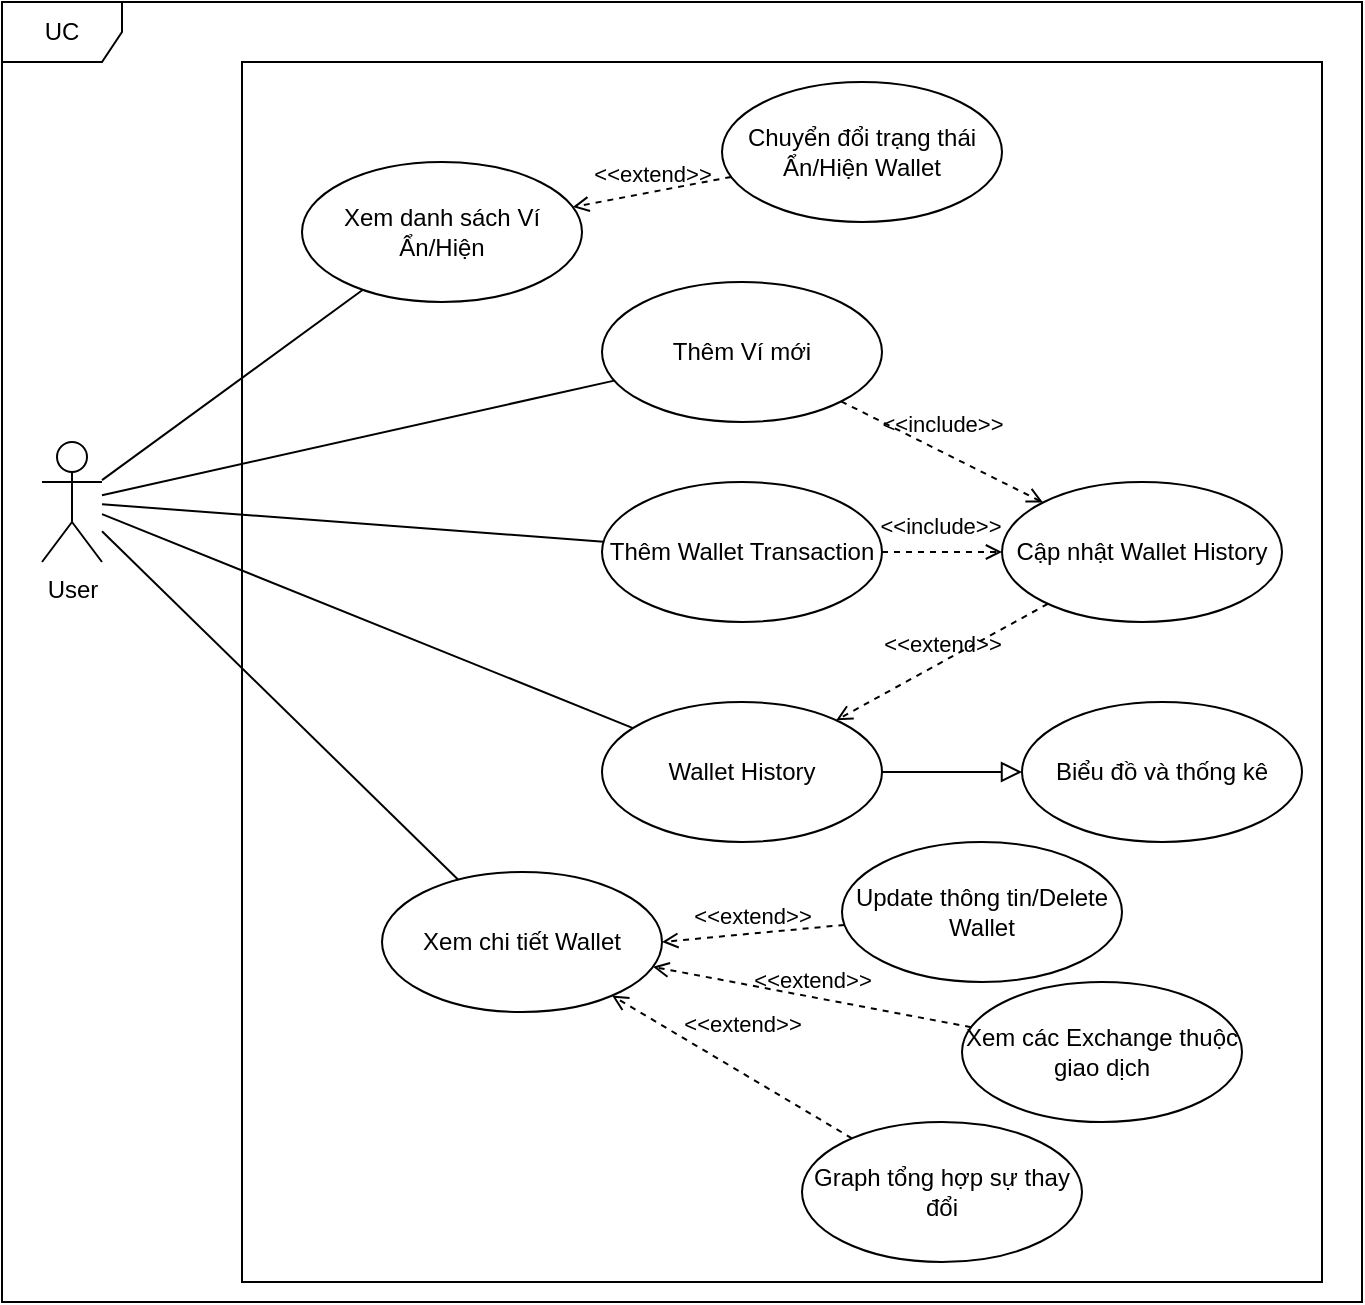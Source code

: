 <mxfile version="24.5.5" type="device">
  <diagram name="Trang-1" id="vR_K7v93OlYOnZWCah8B">
    <mxGraphModel dx="1034" dy="412" grid="1" gridSize="10" guides="1" tooltips="1" connect="1" arrows="1" fold="1" page="1" pageScale="1" pageWidth="827" pageHeight="1169" math="0" shadow="0">
      <root>
        <mxCell id="0" />
        <mxCell id="1" parent="0" />
        <mxCell id="Ptj-cmxPcZAjgkkuAYe0-1" value="" style="rounded=0;whiteSpace=wrap;html=1;" parent="1" vertex="1">
          <mxGeometry x="250" y="110" width="540" height="610" as="geometry" />
        </mxCell>
        <mxCell id="3OmY0LyoEJD2S5VbpKiA-1" value="User" style="shape=umlActor;verticalLabelPosition=bottom;verticalAlign=top;html=1;outlineConnect=0;" parent="1" vertex="1">
          <mxGeometry x="150" y="300" width="30" height="60" as="geometry" />
        </mxCell>
        <mxCell id="3OmY0LyoEJD2S5VbpKiA-4" value="Thêm Ví mới" style="ellipse;whiteSpace=wrap;html=1;" parent="1" vertex="1">
          <mxGeometry x="430" y="220" width="140" height="70" as="geometry" />
        </mxCell>
        <mxCell id="3OmY0LyoEJD2S5VbpKiA-5" value="Thêm Wallet Transaction" style="ellipse;whiteSpace=wrap;html=1;" parent="1" vertex="1">
          <mxGeometry x="430" y="320" width="140" height="70" as="geometry" />
        </mxCell>
        <mxCell id="3OmY0LyoEJD2S5VbpKiA-6" value="Wallet History" style="ellipse;whiteSpace=wrap;html=1;" parent="1" vertex="1">
          <mxGeometry x="430" y="430" width="140" height="70" as="geometry" />
        </mxCell>
        <mxCell id="3OmY0LyoEJD2S5VbpKiA-7" value="" style="endArrow=none;html=1;rounded=0;" parent="1" source="3OmY0LyoEJD2S5VbpKiA-1" target="3OmY0LyoEJD2S5VbpKiA-5" edge="1">
          <mxGeometry width="50" height="50" relative="1" as="geometry">
            <mxPoint x="210" y="464" as="sourcePoint" />
            <mxPoint x="364" y="320" as="targetPoint" />
          </mxGeometry>
        </mxCell>
        <mxCell id="3OmY0LyoEJD2S5VbpKiA-8" value="" style="endArrow=none;html=1;rounded=0;" parent="1" source="3OmY0LyoEJD2S5VbpKiA-1" target="3OmY0LyoEJD2S5VbpKiA-6" edge="1">
          <mxGeometry width="50" height="50" relative="1" as="geometry">
            <mxPoint x="190" y="341" as="sourcePoint" />
            <mxPoint x="441" y="360" as="targetPoint" />
          </mxGeometry>
        </mxCell>
        <mxCell id="3OmY0LyoEJD2S5VbpKiA-9" value="" style="endArrow=none;html=1;rounded=0;" parent="1" source="3OmY0LyoEJD2S5VbpKiA-1" target="3OmY0LyoEJD2S5VbpKiA-4" edge="1">
          <mxGeometry width="50" height="50" relative="1" as="geometry">
            <mxPoint x="200" y="351" as="sourcePoint" />
            <mxPoint x="451" y="370" as="targetPoint" />
          </mxGeometry>
        </mxCell>
        <mxCell id="3OmY0LyoEJD2S5VbpKiA-10" value="Cập nhật Wallet History" style="ellipse;whiteSpace=wrap;html=1;" parent="1" vertex="1">
          <mxGeometry x="630" y="320" width="140" height="70" as="geometry" />
        </mxCell>
        <mxCell id="3OmY0LyoEJD2S5VbpKiA-11" value="&amp;lt;&amp;lt;include&amp;gt;&amp;gt;" style="html=1;verticalAlign=bottom;labelBackgroundColor=none;endArrow=open;endFill=0;dashed=1;rounded=0;" parent="1" source="3OmY0LyoEJD2S5VbpKiA-4" target="3OmY0LyoEJD2S5VbpKiA-10" edge="1">
          <mxGeometry x="-0.04" y="4" width="160" relative="1" as="geometry">
            <mxPoint x="340" y="390" as="sourcePoint" />
            <mxPoint x="500" y="390" as="targetPoint" />
            <mxPoint as="offset" />
          </mxGeometry>
        </mxCell>
        <mxCell id="3OmY0LyoEJD2S5VbpKiA-12" value="&amp;lt;&amp;lt;include&amp;gt;&amp;gt;" style="html=1;verticalAlign=bottom;labelBackgroundColor=none;endArrow=open;endFill=0;dashed=1;rounded=0;" parent="1" source="3OmY0LyoEJD2S5VbpKiA-5" target="3OmY0LyoEJD2S5VbpKiA-10" edge="1">
          <mxGeometry x="-0.04" y="4" width="160" relative="1" as="geometry">
            <mxPoint x="559" y="290" as="sourcePoint" />
            <mxPoint x="661" y="340" as="targetPoint" />
            <mxPoint as="offset" />
          </mxGeometry>
        </mxCell>
        <mxCell id="3OmY0LyoEJD2S5VbpKiA-13" value="&amp;lt;&amp;lt;extend&amp;gt;&amp;gt;" style="html=1;verticalAlign=bottom;labelBackgroundColor=none;endArrow=open;endFill=0;dashed=1;rounded=0;" parent="1" source="3OmY0LyoEJD2S5VbpKiA-10" target="3OmY0LyoEJD2S5VbpKiA-6" edge="1">
          <mxGeometry width="160" relative="1" as="geometry">
            <mxPoint x="340" y="390" as="sourcePoint" />
            <mxPoint x="500" y="390" as="targetPoint" />
          </mxGeometry>
        </mxCell>
        <mxCell id="oXx6HA7nc2v3-skXkIQI-1" value="Biểu đồ và thống kê" style="ellipse;whiteSpace=wrap;html=1;" parent="1" vertex="1">
          <mxGeometry x="640" y="430" width="140" height="70" as="geometry" />
        </mxCell>
        <mxCell id="oXx6HA7nc2v3-skXkIQI-2" value="" style="endArrow=block;html=1;rounded=0;align=center;verticalAlign=bottom;endFill=0;labelBackgroundColor=none;endSize=8;" parent="1" target="oXx6HA7nc2v3-skXkIQI-1" edge="1">
          <mxGeometry relative="1" as="geometry">
            <mxPoint x="570" y="465" as="sourcePoint" />
            <mxPoint x="1014" y="541" as="targetPoint" />
          </mxGeometry>
        </mxCell>
        <mxCell id="oXx6HA7nc2v3-skXkIQI-3" value="" style="resizable=0;html=1;align=center;verticalAlign=top;labelBackgroundColor=none;" parent="oXx6HA7nc2v3-skXkIQI-2" connectable="0" vertex="1">
          <mxGeometry relative="1" as="geometry" />
        </mxCell>
        <mxCell id="_NYW4CDRAieGu-GcfVsq-1" value="Xem chi tiết Wallet" style="ellipse;whiteSpace=wrap;html=1;" parent="1" vertex="1">
          <mxGeometry x="320" y="515" width="140" height="70" as="geometry" />
        </mxCell>
        <mxCell id="_NYW4CDRAieGu-GcfVsq-2" value="" style="endArrow=none;html=1;rounded=0;" parent="1" source="3OmY0LyoEJD2S5VbpKiA-1" target="_NYW4CDRAieGu-GcfVsq-1" edge="1">
          <mxGeometry width="50" height="50" relative="1" as="geometry">
            <mxPoint x="180" y="420" as="sourcePoint" />
            <mxPoint x="441" y="444" as="targetPoint" />
          </mxGeometry>
        </mxCell>
        <mxCell id="_NYW4CDRAieGu-GcfVsq-3" value="Update thông tin/Delete Wallet" style="ellipse;whiteSpace=wrap;html=1;" parent="1" vertex="1">
          <mxGeometry x="550" y="500" width="140" height="70" as="geometry" />
        </mxCell>
        <mxCell id="_NYW4CDRAieGu-GcfVsq-4" value="Xem các Exchange thuộc giao dịch" style="ellipse;whiteSpace=wrap;html=1;" parent="1" vertex="1">
          <mxGeometry x="610" y="570" width="140" height="70" as="geometry" />
        </mxCell>
        <mxCell id="_NYW4CDRAieGu-GcfVsq-5" value="Graph tổng hợp sự thay đổi" style="ellipse;whiteSpace=wrap;html=1;" parent="1" vertex="1">
          <mxGeometry x="530" y="640" width="140" height="70" as="geometry" />
        </mxCell>
        <mxCell id="_NYW4CDRAieGu-GcfVsq-6" value="&amp;lt;&amp;lt;extend&amp;gt;&amp;gt;" style="html=1;verticalAlign=bottom;labelBackgroundColor=none;endArrow=open;endFill=0;dashed=1;rounded=0;entryX=1;entryY=0.5;entryDx=0;entryDy=0;" parent="1" source="_NYW4CDRAieGu-GcfVsq-3" target="_NYW4CDRAieGu-GcfVsq-1" edge="1">
          <mxGeometry width="160" relative="1" as="geometry">
            <mxPoint x="606" y="540" as="sourcePoint" />
            <mxPoint x="500" y="598" as="targetPoint" />
          </mxGeometry>
        </mxCell>
        <mxCell id="_NYW4CDRAieGu-GcfVsq-7" value="&amp;lt;&amp;lt;extend&amp;gt;&amp;gt;" style="html=1;verticalAlign=bottom;labelBackgroundColor=none;endArrow=open;endFill=0;dashed=1;rounded=0;" parent="1" source="_NYW4CDRAieGu-GcfVsq-4" target="_NYW4CDRAieGu-GcfVsq-1" edge="1">
          <mxGeometry width="160" relative="1" as="geometry">
            <mxPoint x="561" y="551" as="sourcePoint" />
            <mxPoint x="470" y="560" as="targetPoint" />
          </mxGeometry>
        </mxCell>
        <mxCell id="_NYW4CDRAieGu-GcfVsq-8" value="&amp;lt;&amp;lt;extend&amp;gt;&amp;gt;" style="html=1;verticalAlign=bottom;labelBackgroundColor=none;endArrow=open;endFill=0;dashed=1;rounded=0;" parent="1" source="_NYW4CDRAieGu-GcfVsq-5" target="_NYW4CDRAieGu-GcfVsq-1" edge="1">
          <mxGeometry x="0.03" y="-13" width="160" relative="1" as="geometry">
            <mxPoint x="571" y="561" as="sourcePoint" />
            <mxPoint x="480" y="570" as="targetPoint" />
            <mxPoint as="offset" />
          </mxGeometry>
        </mxCell>
        <mxCell id="_NYW4CDRAieGu-GcfVsq-9" value="Xem danh sách Ví Ẩn/Hiện" style="ellipse;whiteSpace=wrap;html=1;" parent="1" vertex="1">
          <mxGeometry x="280" y="160" width="140" height="70" as="geometry" />
        </mxCell>
        <mxCell id="_NYW4CDRAieGu-GcfVsq-10" value="" style="endArrow=none;html=1;rounded=0;" parent="1" source="3OmY0LyoEJD2S5VbpKiA-1" target="_NYW4CDRAieGu-GcfVsq-9" edge="1">
          <mxGeometry width="50" height="50" relative="1" as="geometry">
            <mxPoint x="30" y="267" as="sourcePoint" />
            <mxPoint x="301" y="310" as="targetPoint" />
          </mxGeometry>
        </mxCell>
        <mxCell id="_NYW4CDRAieGu-GcfVsq-11" value="Chuyển đổi trạng thái Ẩn/Hiện Wallet" style="ellipse;whiteSpace=wrap;html=1;" parent="1" vertex="1">
          <mxGeometry x="490.0" y="120" width="140" height="70" as="geometry" />
        </mxCell>
        <mxCell id="_NYW4CDRAieGu-GcfVsq-12" value="&amp;lt;&amp;lt;extend&amp;gt;&amp;gt;" style="html=1;verticalAlign=bottom;labelBackgroundColor=none;endArrow=open;endFill=0;dashed=1;rounded=0;" parent="1" source="_NYW4CDRAieGu-GcfVsq-11" target="_NYW4CDRAieGu-GcfVsq-9" edge="1">
          <mxGeometry width="160" relative="1" as="geometry">
            <mxPoint x="546" y="160" as="sourcePoint" />
            <mxPoint x="385.853" y="176.577" as="targetPoint" />
          </mxGeometry>
        </mxCell>
        <mxCell id="Ptj-cmxPcZAjgkkuAYe0-2" value="UC" style="shape=umlFrame;whiteSpace=wrap;html=1;pointerEvents=0;" parent="1" vertex="1">
          <mxGeometry x="130" y="80" width="680" height="650" as="geometry" />
        </mxCell>
      </root>
    </mxGraphModel>
  </diagram>
</mxfile>
